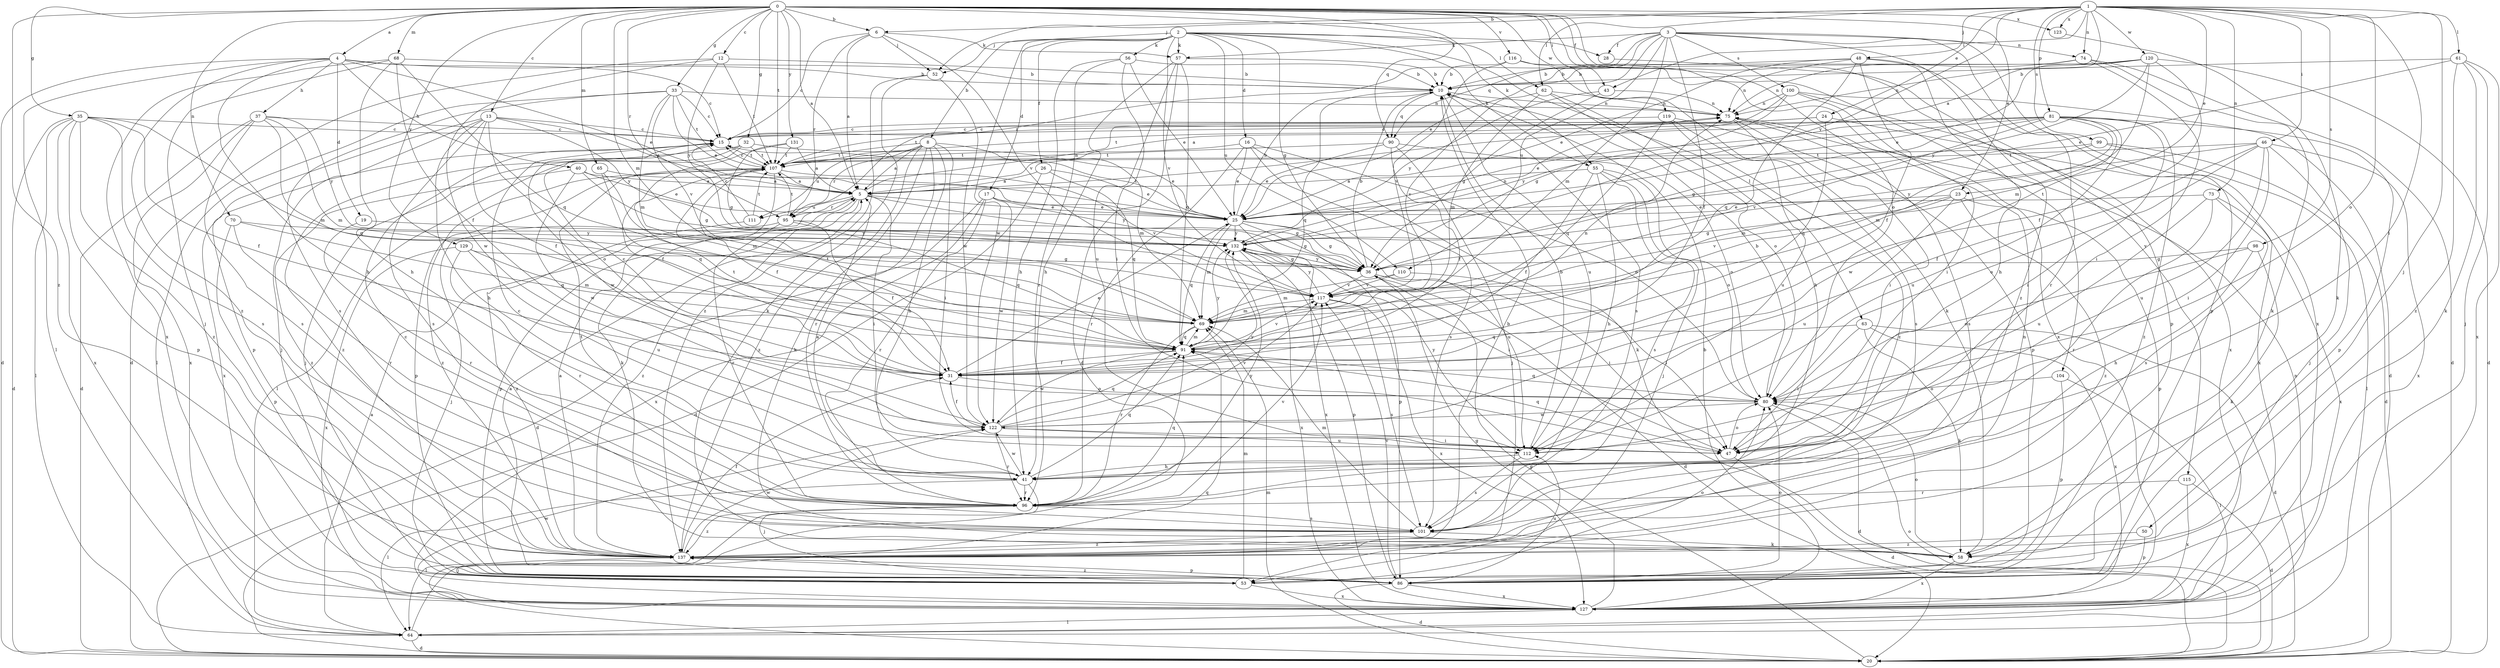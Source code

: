 strict digraph  {
0;
1;
2;
3;
4;
5;
6;
8;
10;
12;
13;
15;
16;
17;
19;
20;
23;
24;
25;
26;
28;
31;
32;
33;
35;
36;
37;
40;
41;
43;
46;
47;
48;
50;
52;
53;
55;
56;
57;
58;
61;
62;
63;
64;
65;
68;
69;
70;
73;
74;
75;
80;
81;
86;
90;
91;
95;
96;
98;
99;
100;
101;
104;
107;
110;
111;
112;
115;
116;
117;
119;
120;
122;
123;
127;
129;
131;
132;
137;
0 -> 4  [label=a];
0 -> 5  [label=a];
0 -> 6  [label=b];
0 -> 12  [label=c];
0 -> 13  [label=c];
0 -> 23  [label=e];
0 -> 32  [label=g];
0 -> 33  [label=g];
0 -> 35  [label=g];
0 -> 43  [label=i];
0 -> 55  [label=k];
0 -> 65  [label=m];
0 -> 68  [label=m];
0 -> 69  [label=m];
0 -> 70  [label=n];
0 -> 80  [label=o];
0 -> 90  [label=q];
0 -> 95  [label=r];
0 -> 104  [label=t];
0 -> 107  [label=t];
0 -> 115  [label=v];
0 -> 116  [label=v];
0 -> 119  [label=w];
0 -> 123  [label=x];
0 -> 129  [label=y];
0 -> 131  [label=y];
0 -> 137  [label=z];
1 -> 5  [label=a];
1 -> 6  [label=b];
1 -> 23  [label=e];
1 -> 24  [label=e];
1 -> 43  [label=i];
1 -> 46  [label=i];
1 -> 47  [label=i];
1 -> 48  [label=j];
1 -> 50  [label=j];
1 -> 52  [label=j];
1 -> 61  [label=l];
1 -> 62  [label=l];
1 -> 73  [label=n];
1 -> 74  [label=n];
1 -> 80  [label=o];
1 -> 81  [label=p];
1 -> 98  [label=s];
1 -> 99  [label=s];
1 -> 120  [label=w];
1 -> 123  [label=x];
1 -> 132  [label=y];
2 -> 8  [label=b];
2 -> 16  [label=d];
2 -> 17  [label=d];
2 -> 26  [label=f];
2 -> 28  [label=f];
2 -> 36  [label=g];
2 -> 52  [label=j];
2 -> 55  [label=k];
2 -> 56  [label=k];
2 -> 57  [label=k];
2 -> 62  [label=l];
2 -> 63  [label=l];
2 -> 110  [label=u];
2 -> 117  [label=v];
2 -> 122  [label=w];
3 -> 25  [label=e];
3 -> 28  [label=f];
3 -> 31  [label=f];
3 -> 57  [label=k];
3 -> 69  [label=m];
3 -> 74  [label=n];
3 -> 86  [label=p];
3 -> 90  [label=q];
3 -> 95  [label=r];
3 -> 100  [label=s];
3 -> 110  [label=u];
3 -> 127  [label=x];
3 -> 137  [label=z];
4 -> 10  [label=b];
4 -> 15  [label=c];
4 -> 19  [label=d];
4 -> 20  [label=d];
4 -> 25  [label=e];
4 -> 37  [label=h];
4 -> 40  [label=h];
4 -> 41  [label=h];
4 -> 64  [label=l];
4 -> 137  [label=z];
5 -> 25  [label=e];
5 -> 36  [label=g];
5 -> 47  [label=i];
5 -> 75  [label=n];
5 -> 86  [label=p];
5 -> 95  [label=r];
5 -> 111  [label=u];
5 -> 137  [label=z];
6 -> 5  [label=a];
6 -> 15  [label=c];
6 -> 52  [label=j];
6 -> 57  [label=k];
6 -> 95  [label=r];
6 -> 117  [label=v];
8 -> 5  [label=a];
8 -> 41  [label=h];
8 -> 47  [label=i];
8 -> 58  [label=k];
8 -> 69  [label=m];
8 -> 95  [label=r];
8 -> 96  [label=r];
8 -> 107  [label=t];
8 -> 111  [label=u];
8 -> 137  [label=z];
10 -> 75  [label=n];
10 -> 90  [label=q];
10 -> 91  [label=q];
10 -> 101  [label=s];
10 -> 112  [label=u];
12 -> 10  [label=b];
12 -> 20  [label=d];
12 -> 107  [label=t];
12 -> 122  [label=w];
12 -> 132  [label=y];
13 -> 5  [label=a];
13 -> 15  [label=c];
13 -> 31  [label=f];
13 -> 41  [label=h];
13 -> 53  [label=j];
13 -> 80  [label=o];
13 -> 86  [label=p];
13 -> 101  [label=s];
13 -> 132  [label=y];
15 -> 107  [label=t];
15 -> 122  [label=w];
15 -> 127  [label=x];
16 -> 25  [label=e];
16 -> 58  [label=k];
16 -> 80  [label=o];
16 -> 96  [label=r];
16 -> 101  [label=s];
16 -> 107  [label=t];
17 -> 20  [label=d];
17 -> 25  [label=e];
17 -> 96  [label=r];
17 -> 122  [label=w];
17 -> 127  [label=x];
17 -> 132  [label=y];
19 -> 96  [label=r];
19 -> 132  [label=y];
20 -> 36  [label=g];
20 -> 69  [label=m];
20 -> 80  [label=o];
23 -> 25  [label=e];
23 -> 36  [label=g];
23 -> 86  [label=p];
23 -> 112  [label=u];
23 -> 117  [label=v];
23 -> 137  [label=z];
24 -> 15  [label=c];
24 -> 91  [label=q];
24 -> 107  [label=t];
24 -> 127  [label=x];
25 -> 10  [label=b];
25 -> 15  [label=c];
25 -> 36  [label=g];
25 -> 69  [label=m];
25 -> 86  [label=p];
25 -> 91  [label=q];
25 -> 112  [label=u];
25 -> 127  [label=x];
25 -> 132  [label=y];
26 -> 5  [label=a];
26 -> 20  [label=d];
26 -> 25  [label=e];
26 -> 91  [label=q];
28 -> 86  [label=p];
31 -> 15  [label=c];
31 -> 25  [label=e];
31 -> 80  [label=o];
31 -> 107  [label=t];
32 -> 25  [label=e];
32 -> 53  [label=j];
32 -> 64  [label=l];
32 -> 107  [label=t];
32 -> 137  [label=z];
33 -> 15  [label=c];
33 -> 25  [label=e];
33 -> 64  [label=l];
33 -> 69  [label=m];
33 -> 75  [label=n];
33 -> 101  [label=s];
33 -> 107  [label=t];
33 -> 117  [label=v];
35 -> 15  [label=c];
35 -> 20  [label=d];
35 -> 31  [label=f];
35 -> 64  [label=l];
35 -> 69  [label=m];
35 -> 86  [label=p];
35 -> 101  [label=s];
35 -> 127  [label=x];
35 -> 137  [label=z];
36 -> 10  [label=b];
36 -> 20  [label=d];
36 -> 47  [label=i];
36 -> 117  [label=v];
36 -> 132  [label=y];
37 -> 15  [label=c];
37 -> 20  [label=d];
37 -> 69  [label=m];
37 -> 91  [label=q];
37 -> 101  [label=s];
37 -> 127  [label=x];
37 -> 132  [label=y];
40 -> 5  [label=a];
40 -> 25  [label=e];
40 -> 36  [label=g];
40 -> 122  [label=w];
40 -> 137  [label=z];
41 -> 5  [label=a];
41 -> 15  [label=c];
41 -> 53  [label=j];
41 -> 64  [label=l];
41 -> 91  [label=q];
41 -> 96  [label=r];
41 -> 122  [label=w];
43 -> 36  [label=g];
43 -> 75  [label=n];
43 -> 132  [label=y];
46 -> 31  [label=f];
46 -> 47  [label=i];
46 -> 53  [label=j];
46 -> 80  [label=o];
46 -> 107  [label=t];
46 -> 112  [label=u];
46 -> 127  [label=x];
46 -> 132  [label=y];
47 -> 20  [label=d];
47 -> 80  [label=o];
47 -> 91  [label=q];
48 -> 10  [label=b];
48 -> 25  [label=e];
48 -> 31  [label=f];
48 -> 41  [label=h];
48 -> 75  [label=n];
48 -> 91  [label=q];
48 -> 96  [label=r];
50 -> 86  [label=p];
50 -> 137  [label=z];
52 -> 58  [label=k];
52 -> 122  [label=w];
52 -> 137  [label=z];
53 -> 69  [label=m];
53 -> 80  [label=o];
53 -> 127  [label=x];
55 -> 5  [label=a];
55 -> 31  [label=f];
55 -> 41  [label=h];
55 -> 53  [label=j];
55 -> 80  [label=o];
55 -> 101  [label=s];
56 -> 10  [label=b];
56 -> 25  [label=e];
56 -> 41  [label=h];
56 -> 47  [label=i];
56 -> 96  [label=r];
57 -> 10  [label=b];
57 -> 20  [label=d];
57 -> 41  [label=h];
57 -> 91  [label=q];
57 -> 112  [label=u];
58 -> 80  [label=o];
58 -> 127  [label=x];
61 -> 10  [label=b];
61 -> 25  [label=e];
61 -> 53  [label=j];
61 -> 58  [label=k];
61 -> 127  [label=x];
61 -> 137  [label=z];
62 -> 41  [label=h];
62 -> 69  [label=m];
62 -> 75  [label=n];
62 -> 80  [label=o];
62 -> 117  [label=v];
63 -> 20  [label=d];
63 -> 47  [label=i];
63 -> 58  [label=k];
63 -> 91  [label=q];
63 -> 127  [label=x];
64 -> 5  [label=a];
64 -> 20  [label=d];
64 -> 75  [label=n];
64 -> 91  [label=q];
65 -> 5  [label=a];
65 -> 69  [label=m];
65 -> 91  [label=q];
68 -> 10  [label=b];
68 -> 31  [label=f];
68 -> 41  [label=h];
68 -> 53  [label=j];
68 -> 91  [label=q];
68 -> 127  [label=x];
69 -> 91  [label=q];
69 -> 96  [label=r];
70 -> 86  [label=p];
70 -> 91  [label=q];
70 -> 96  [label=r];
70 -> 132  [label=y];
73 -> 25  [label=e];
73 -> 96  [label=r];
73 -> 101  [label=s];
73 -> 112  [label=u];
73 -> 127  [label=x];
74 -> 10  [label=b];
74 -> 20  [label=d];
74 -> 47  [label=i];
74 -> 58  [label=k];
74 -> 75  [label=n];
75 -> 15  [label=c];
75 -> 47  [label=i];
75 -> 101  [label=s];
75 -> 112  [label=u];
80 -> 10  [label=b];
80 -> 20  [label=d];
80 -> 91  [label=q];
80 -> 122  [label=w];
81 -> 15  [label=c];
81 -> 25  [label=e];
81 -> 36  [label=g];
81 -> 47  [label=i];
81 -> 69  [label=m];
81 -> 86  [label=p];
81 -> 107  [label=t];
81 -> 112  [label=u];
81 -> 117  [label=v];
81 -> 122  [label=w];
81 -> 132  [label=y];
81 -> 137  [label=z];
86 -> 5  [label=a];
86 -> 20  [label=d];
86 -> 80  [label=o];
86 -> 112  [label=u];
86 -> 117  [label=v];
86 -> 127  [label=x];
86 -> 137  [label=z];
90 -> 25  [label=e];
90 -> 31  [label=f];
90 -> 53  [label=j];
90 -> 80  [label=o];
90 -> 107  [label=t];
91 -> 31  [label=f];
91 -> 69  [label=m];
91 -> 75  [label=n];
91 -> 107  [label=t];
91 -> 117  [label=v];
91 -> 122  [label=w];
91 -> 132  [label=y];
95 -> 31  [label=f];
95 -> 36  [label=g];
95 -> 53  [label=j];
95 -> 91  [label=q];
95 -> 96  [label=r];
95 -> 107  [label=t];
96 -> 64  [label=l];
96 -> 91  [label=q];
96 -> 101  [label=s];
96 -> 107  [label=t];
96 -> 117  [label=v];
96 -> 132  [label=y];
96 -> 137  [label=z];
98 -> 36  [label=g];
98 -> 41  [label=h];
98 -> 58  [label=k];
98 -> 80  [label=o];
99 -> 20  [label=d];
99 -> 64  [label=l];
99 -> 69  [label=m];
99 -> 107  [label=t];
100 -> 5  [label=a];
100 -> 20  [label=d];
100 -> 36  [label=g];
100 -> 47  [label=i];
100 -> 75  [label=n];
100 -> 127  [label=x];
101 -> 15  [label=c];
101 -> 58  [label=k];
101 -> 69  [label=m];
101 -> 137  [label=z];
104 -> 64  [label=l];
104 -> 80  [label=o];
104 -> 86  [label=p];
107 -> 5  [label=a];
107 -> 15  [label=c];
107 -> 31  [label=f];
107 -> 58  [label=k];
107 -> 86  [label=p];
107 -> 117  [label=v];
107 -> 137  [label=z];
110 -> 47  [label=i];
110 -> 69  [label=m];
110 -> 117  [label=v];
111 -> 15  [label=c];
111 -> 107  [label=t];
111 -> 137  [label=z];
112 -> 10  [label=b];
112 -> 41  [label=h];
112 -> 101  [label=s];
112 -> 132  [label=y];
115 -> 20  [label=d];
115 -> 96  [label=r];
115 -> 127  [label=x];
116 -> 10  [label=b];
116 -> 58  [label=k];
116 -> 117  [label=v];
116 -> 127  [label=x];
117 -> 69  [label=m];
117 -> 101  [label=s];
117 -> 127  [label=x];
117 -> 132  [label=y];
119 -> 15  [label=c];
119 -> 86  [label=p];
119 -> 91  [label=q];
119 -> 101  [label=s];
119 -> 137  [label=z];
120 -> 10  [label=b];
120 -> 20  [label=d];
120 -> 25  [label=e];
120 -> 31  [label=f];
120 -> 69  [label=m];
120 -> 75  [label=n];
120 -> 132  [label=y];
122 -> 31  [label=f];
122 -> 47  [label=i];
122 -> 91  [label=q];
122 -> 96  [label=r];
122 -> 112  [label=u];
122 -> 117  [label=v];
122 -> 132  [label=y];
123 -> 58  [label=k];
127 -> 10  [label=b];
127 -> 36  [label=g];
127 -> 64  [label=l];
127 -> 122  [label=w];
129 -> 36  [label=g];
129 -> 69  [label=m];
129 -> 96  [label=r];
129 -> 112  [label=u];
129 -> 127  [label=x];
131 -> 5  [label=a];
131 -> 31  [label=f];
131 -> 36  [label=g];
131 -> 107  [label=t];
132 -> 36  [label=g];
132 -> 47  [label=i];
132 -> 75  [label=n];
132 -> 86  [label=p];
132 -> 127  [label=x];
137 -> 5  [label=a];
137 -> 10  [label=b];
137 -> 31  [label=f];
137 -> 53  [label=j];
137 -> 75  [label=n];
137 -> 86  [label=p];
137 -> 122  [label=w];
}
